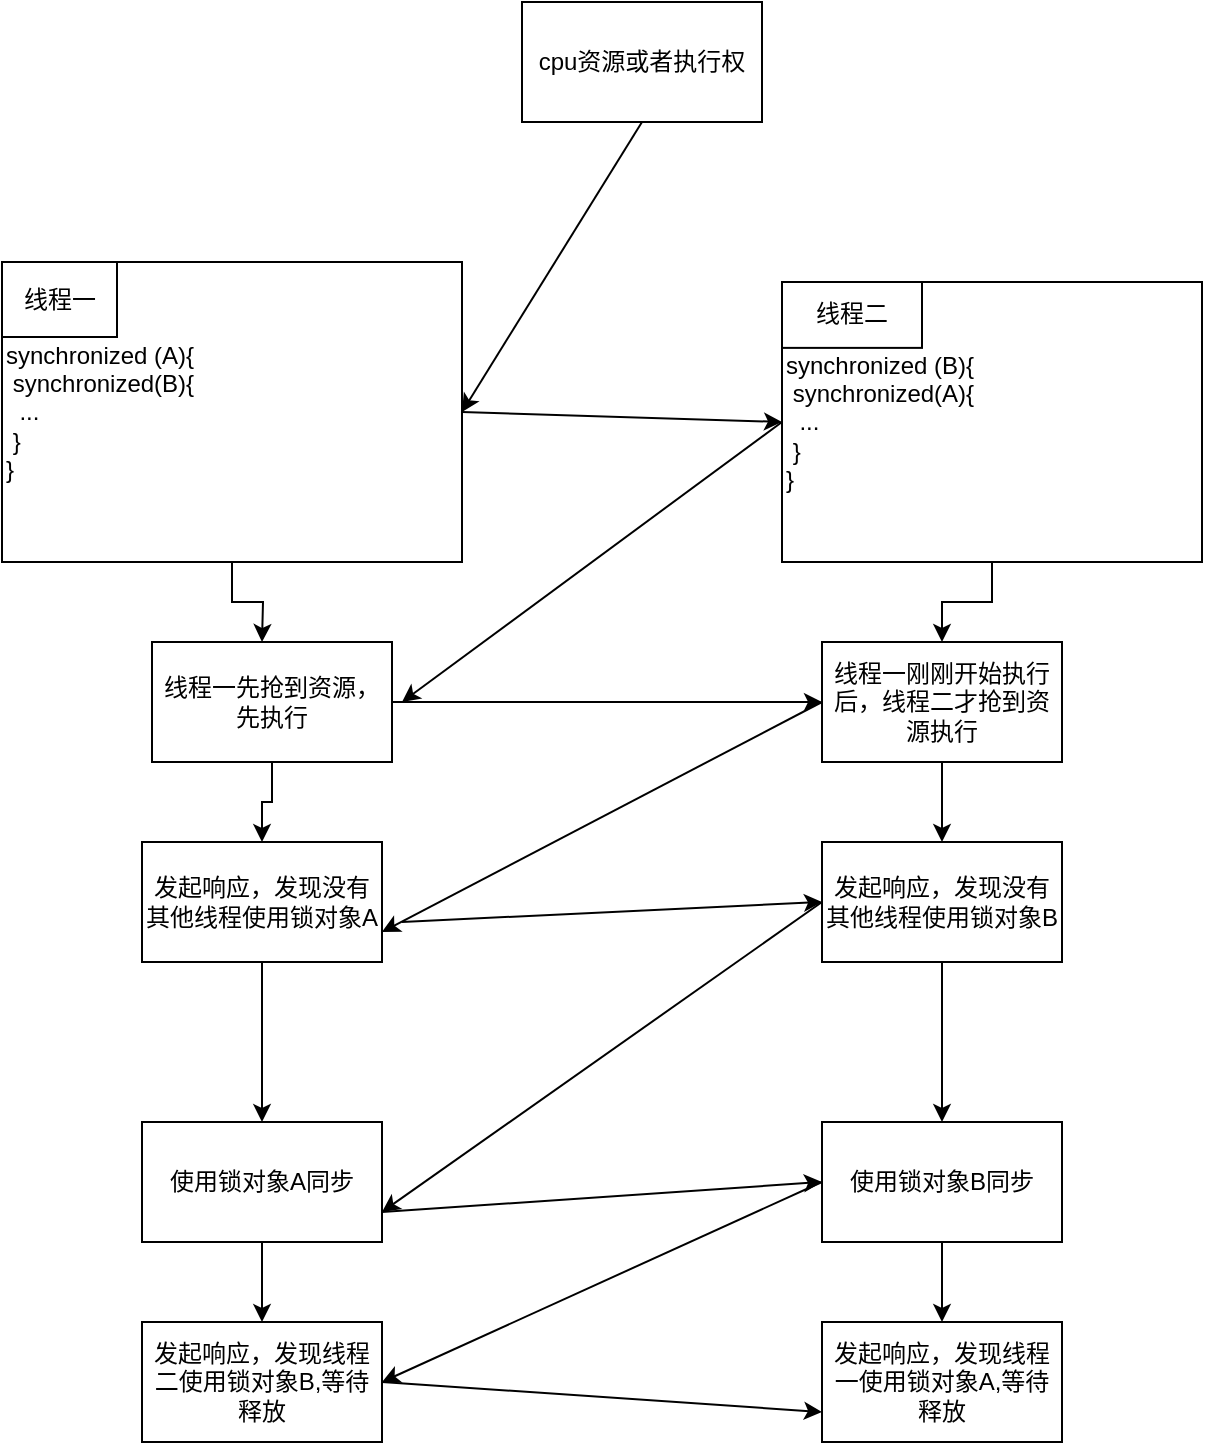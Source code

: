 <mxfile version="17.1.0" type="github">
  <diagram id="3su092B6f2OQ03xG6c9O" name="Page-1">
    <mxGraphModel dx="1211" dy="624" grid="1" gridSize="10" guides="1" tooltips="1" connect="1" arrows="1" fold="1" page="1" pageScale="1" pageWidth="827" pageHeight="1169" math="0" shadow="0">
      <root>
        <mxCell id="0" />
        <mxCell id="1" parent="0" />
        <mxCell id="n-XYg9eNNjNnusgToyhC-4" value="" style="group" parent="1" vertex="1" connectable="0">
          <mxGeometry x="80" y="170" width="230" height="150" as="geometry" />
        </mxCell>
        <mxCell id="n-XYg9eNNjNnusgToyhC-1" value="&lt;div&gt;&lt;span&gt;synchronized (A){&lt;/span&gt;&lt;br&gt;&lt;/div&gt;&lt;span style=&quot;white-space: pre&quot;&gt;&lt;div&gt;&lt;span&gt;	&lt;/span&gt;&lt;span style=&quot;white-space: normal&quot;&gt;synchronized(B){&lt;/span&gt;&lt;span&gt;	&lt;/span&gt;&lt;/div&gt;&lt;/span&gt;&lt;div&gt;&lt;span style=&quot;white-space: pre&quot;&gt;	&lt;span style=&quot;white-space: pre&quot;&gt;	&lt;/span&gt;.&lt;/span&gt;..&lt;span style=&quot;white-space: pre&quot;&gt;	&lt;/span&gt;&lt;/div&gt;&lt;div&gt;&lt;span&gt;&lt;span style=&quot;white-space: pre&quot;&gt;	&lt;/span&gt;}&lt;/span&gt;&lt;/div&gt;&lt;div&gt;&lt;span&gt;}&lt;/span&gt;&lt;/div&gt;" style="rounded=0;whiteSpace=wrap;html=1;align=left;" parent="n-XYg9eNNjNnusgToyhC-4" vertex="1">
          <mxGeometry width="230" height="150" as="geometry" />
        </mxCell>
        <mxCell id="n-XYg9eNNjNnusgToyhC-21" value="" style="group" parent="n-XYg9eNNjNnusgToyhC-4" vertex="1" connectable="0">
          <mxGeometry width="143.75" height="112.5" as="geometry" />
        </mxCell>
        <mxCell id="n-XYg9eNNjNnusgToyhC-2" value="&lt;div style=&quot;text-align: left&quot;&gt;线程一&lt;/div&gt;" style="rounded=0;whiteSpace=wrap;html=1;" parent="n-XYg9eNNjNnusgToyhC-21" vertex="1">
          <mxGeometry width="57.5" height="37.5" as="geometry" />
        </mxCell>
        <mxCell id="n-XYg9eNNjNnusgToyhC-6" value="" style="group;fillColor=none;" parent="1" vertex="1" connectable="0">
          <mxGeometry x="470" y="180" width="210" height="140" as="geometry" />
        </mxCell>
        <mxCell id="n-XYg9eNNjNnusgToyhC-3" value="&lt;div&gt;&lt;span&gt;synchronized (B){&lt;/span&gt;&lt;br&gt;&lt;/div&gt;&lt;span style=&quot;white-space: pre&quot;&gt;&lt;div&gt;&lt;span&gt;	&lt;/span&gt;&lt;span style=&quot;white-space: normal&quot;&gt;synchronized(A){&lt;/span&gt;&lt;span&gt;	&lt;/span&gt;&lt;/div&gt;&lt;/span&gt;&lt;div&gt;&lt;span style=&quot;white-space: pre&quot;&gt;	&lt;span style=&quot;white-space: pre&quot;&gt;	&lt;/span&gt;.&lt;/span&gt;..&lt;span style=&quot;white-space: pre&quot;&gt;	&lt;/span&gt;&lt;/div&gt;&lt;div&gt;&lt;span&gt;&lt;span style=&quot;white-space: pre&quot;&gt;	&lt;/span&gt;}&lt;/span&gt;&lt;/div&gt;&lt;div&gt;&lt;span&gt;}&lt;/span&gt;&lt;/div&gt;" style="rounded=0;whiteSpace=wrap;html=1;align=left;" parent="n-XYg9eNNjNnusgToyhC-6" vertex="1">
          <mxGeometry width="210" height="140.0" as="geometry" />
        </mxCell>
        <mxCell id="n-XYg9eNNjNnusgToyhC-5" value="线程二" style="rounded=0;whiteSpace=wrap;html=1;" parent="n-XYg9eNNjNnusgToyhC-6" vertex="1">
          <mxGeometry width="70" height="32.941" as="geometry" />
        </mxCell>
        <mxCell id="Ba_hDjaPhDjhGHtapbVK-2" value="" style="edgeStyle=orthogonalEdgeStyle;rounded=0;orthogonalLoop=1;jettySize=auto;html=1;" edge="1" parent="1" source="n-XYg9eNNjNnusgToyhC-1">
          <mxGeometry relative="1" as="geometry">
            <mxPoint x="210" y="360" as="targetPoint" />
          </mxGeometry>
        </mxCell>
        <mxCell id="Ba_hDjaPhDjhGHtapbVK-7" value="" style="edgeStyle=orthogonalEdgeStyle;rounded=0;orthogonalLoop=1;jettySize=auto;html=1;" edge="1" parent="1" source="Ba_hDjaPhDjhGHtapbVK-3" target="Ba_hDjaPhDjhGHtapbVK-6">
          <mxGeometry relative="1" as="geometry" />
        </mxCell>
        <mxCell id="Ba_hDjaPhDjhGHtapbVK-3" value="线程一先抢到资源，先执行" style="rounded=0;whiteSpace=wrap;html=1;" vertex="1" parent="1">
          <mxGeometry x="155" y="360" width="120" height="60" as="geometry" />
        </mxCell>
        <mxCell id="Ba_hDjaPhDjhGHtapbVK-17" value="" style="edgeStyle=orthogonalEdgeStyle;rounded=0;orthogonalLoop=1;jettySize=auto;html=1;" edge="1" parent="1" source="Ba_hDjaPhDjhGHtapbVK-4" target="Ba_hDjaPhDjhGHtapbVK-16">
          <mxGeometry relative="1" as="geometry" />
        </mxCell>
        <mxCell id="Ba_hDjaPhDjhGHtapbVK-4" value="线程一刚刚开始执行后，线程二才抢到资源执行" style="rounded=0;whiteSpace=wrap;html=1;" vertex="1" parent="1">
          <mxGeometry x="490" y="360" width="120" height="60" as="geometry" />
        </mxCell>
        <mxCell id="Ba_hDjaPhDjhGHtapbVK-5" value="" style="edgeStyle=orthogonalEdgeStyle;rounded=0;orthogonalLoop=1;jettySize=auto;html=1;" edge="1" parent="1" source="n-XYg9eNNjNnusgToyhC-3" target="Ba_hDjaPhDjhGHtapbVK-4">
          <mxGeometry relative="1" as="geometry" />
        </mxCell>
        <mxCell id="Ba_hDjaPhDjhGHtapbVK-9" value="" style="edgeStyle=orthogonalEdgeStyle;rounded=0;orthogonalLoop=1;jettySize=auto;html=1;" edge="1" parent="1" source="Ba_hDjaPhDjhGHtapbVK-6" target="Ba_hDjaPhDjhGHtapbVK-8">
          <mxGeometry relative="1" as="geometry" />
        </mxCell>
        <mxCell id="Ba_hDjaPhDjhGHtapbVK-6" value="&lt;span&gt;发起响应，发现没有其他线程使用锁对象A&lt;/span&gt;" style="whiteSpace=wrap;html=1;rounded=0;" vertex="1" parent="1">
          <mxGeometry x="150" y="460" width="120" height="60" as="geometry" />
        </mxCell>
        <mxCell id="Ba_hDjaPhDjhGHtapbVK-21" value="" style="edgeStyle=orthogonalEdgeStyle;rounded=0;orthogonalLoop=1;jettySize=auto;html=1;" edge="1" parent="1" source="Ba_hDjaPhDjhGHtapbVK-8" target="Ba_hDjaPhDjhGHtapbVK-20">
          <mxGeometry relative="1" as="geometry" />
        </mxCell>
        <mxCell id="Ba_hDjaPhDjhGHtapbVK-8" value="使用锁对象A同步" style="whiteSpace=wrap;html=1;rounded=0;" vertex="1" parent="1">
          <mxGeometry x="150" y="600" width="120" height="60" as="geometry" />
        </mxCell>
        <mxCell id="Ba_hDjaPhDjhGHtapbVK-10" value="cpu资源或者执行权" style="rounded=0;whiteSpace=wrap;html=1;" vertex="1" parent="1">
          <mxGeometry x="340" y="40" width="120" height="60" as="geometry" />
        </mxCell>
        <mxCell id="Ba_hDjaPhDjhGHtapbVK-12" value="" style="endArrow=classic;html=1;rounded=0;exitX=0.5;exitY=1;exitDx=0;exitDy=0;entryX=1;entryY=0.5;entryDx=0;entryDy=0;" edge="1" parent="1" source="Ba_hDjaPhDjhGHtapbVK-10" target="n-XYg9eNNjNnusgToyhC-1">
          <mxGeometry width="50" height="50" relative="1" as="geometry">
            <mxPoint x="390" y="360" as="sourcePoint" />
            <mxPoint x="390" y="360" as="targetPoint" />
          </mxGeometry>
        </mxCell>
        <mxCell id="Ba_hDjaPhDjhGHtapbVK-14" value="" style="endArrow=classic;html=1;rounded=0;exitX=1;exitY=0.5;exitDx=0;exitDy=0;entryX=0;entryY=0.5;entryDx=0;entryDy=0;" edge="1" parent="1" source="Ba_hDjaPhDjhGHtapbVK-3" target="Ba_hDjaPhDjhGHtapbVK-4">
          <mxGeometry width="50" height="50" relative="1" as="geometry">
            <mxPoint x="450" y="100" as="sourcePoint" />
            <mxPoint x="285" y="400" as="targetPoint" />
          </mxGeometry>
        </mxCell>
        <mxCell id="Ba_hDjaPhDjhGHtapbVK-15" value="" style="endArrow=classic;html=1;rounded=0;exitX=0;exitY=0.5;exitDx=0;exitDy=0;entryX=1;entryY=0.75;entryDx=0;entryDy=0;" edge="1" parent="1" source="Ba_hDjaPhDjhGHtapbVK-4" target="Ba_hDjaPhDjhGHtapbVK-6">
          <mxGeometry width="50" height="50" relative="1" as="geometry">
            <mxPoint x="285" y="400" as="sourcePoint" />
            <mxPoint x="500" y="400" as="targetPoint" />
          </mxGeometry>
        </mxCell>
        <mxCell id="Ba_hDjaPhDjhGHtapbVK-19" value="" style="edgeStyle=orthogonalEdgeStyle;rounded=0;orthogonalLoop=1;jettySize=auto;html=1;" edge="1" parent="1" source="Ba_hDjaPhDjhGHtapbVK-16" target="Ba_hDjaPhDjhGHtapbVK-18">
          <mxGeometry relative="1" as="geometry" />
        </mxCell>
        <mxCell id="Ba_hDjaPhDjhGHtapbVK-16" value="发起响应，发现没有其他线程使用锁对象B" style="whiteSpace=wrap;html=1;rounded=0;" vertex="1" parent="1">
          <mxGeometry x="490" y="460" width="120" height="60" as="geometry" />
        </mxCell>
        <mxCell id="Ba_hDjaPhDjhGHtapbVK-23" value="" style="edgeStyle=orthogonalEdgeStyle;rounded=0;orthogonalLoop=1;jettySize=auto;html=1;" edge="1" parent="1" source="Ba_hDjaPhDjhGHtapbVK-18" target="Ba_hDjaPhDjhGHtapbVK-22">
          <mxGeometry relative="1" as="geometry" />
        </mxCell>
        <mxCell id="Ba_hDjaPhDjhGHtapbVK-18" value="使用锁对象B同步" style="whiteSpace=wrap;html=1;rounded=0;" vertex="1" parent="1">
          <mxGeometry x="490" y="600" width="120" height="60" as="geometry" />
        </mxCell>
        <mxCell id="Ba_hDjaPhDjhGHtapbVK-20" value="发起响应，发现线程二使用锁对象B,等待释放" style="whiteSpace=wrap;html=1;rounded=0;" vertex="1" parent="1">
          <mxGeometry x="150" y="700" width="120" height="60" as="geometry" />
        </mxCell>
        <mxCell id="Ba_hDjaPhDjhGHtapbVK-22" value="发起响应，发现线程一使用锁对象A,等待释放" style="whiteSpace=wrap;html=1;rounded=0;" vertex="1" parent="1">
          <mxGeometry x="490" y="700" width="120" height="60" as="geometry" />
        </mxCell>
        <mxCell id="Ba_hDjaPhDjhGHtapbVK-24" value="" style="endArrow=classic;html=1;rounded=0;entryX=0;entryY=0.5;entryDx=0;entryDy=0;" edge="1" parent="1" target="Ba_hDjaPhDjhGHtapbVK-16">
          <mxGeometry width="50" height="50" relative="1" as="geometry">
            <mxPoint x="280" y="500" as="sourcePoint" />
            <mxPoint x="280" y="515" as="targetPoint" />
          </mxGeometry>
        </mxCell>
        <mxCell id="Ba_hDjaPhDjhGHtapbVK-25" value="" style="endArrow=classic;html=1;rounded=0;entryX=1;entryY=0.75;entryDx=0;entryDy=0;exitX=0;exitY=0.5;exitDx=0;exitDy=0;" edge="1" parent="1" source="Ba_hDjaPhDjhGHtapbVK-16" target="Ba_hDjaPhDjhGHtapbVK-8">
          <mxGeometry width="50" height="50" relative="1" as="geometry">
            <mxPoint x="290" y="510" as="sourcePoint" />
            <mxPoint x="500" y="500" as="targetPoint" />
          </mxGeometry>
        </mxCell>
        <mxCell id="Ba_hDjaPhDjhGHtapbVK-26" value="" style="endArrow=classic;html=1;rounded=0;entryX=0;entryY=0.5;entryDx=0;entryDy=0;exitX=1;exitY=0.75;exitDx=0;exitDy=0;" edge="1" parent="1" source="Ba_hDjaPhDjhGHtapbVK-8" target="Ba_hDjaPhDjhGHtapbVK-18">
          <mxGeometry width="50" height="50" relative="1" as="geometry">
            <mxPoint x="280" y="640" as="sourcePoint" />
            <mxPoint x="280" y="655.0" as="targetPoint" />
          </mxGeometry>
        </mxCell>
        <mxCell id="Ba_hDjaPhDjhGHtapbVK-27" value="" style="endArrow=classic;html=1;rounded=0;entryX=1;entryY=0.5;entryDx=0;entryDy=0;" edge="1" parent="1" target="Ba_hDjaPhDjhGHtapbVK-20">
          <mxGeometry width="50" height="50" relative="1" as="geometry">
            <mxPoint x="490" y="630" as="sourcePoint" />
            <mxPoint x="500" y="640.0" as="targetPoint" />
          </mxGeometry>
        </mxCell>
        <mxCell id="Ba_hDjaPhDjhGHtapbVK-28" value="" style="endArrow=classic;html=1;rounded=0;entryX=0;entryY=0.75;entryDx=0;entryDy=0;exitX=1;exitY=0.5;exitDx=0;exitDy=0;" edge="1" parent="1" source="Ba_hDjaPhDjhGHtapbVK-20" target="Ba_hDjaPhDjhGHtapbVK-22">
          <mxGeometry width="50" height="50" relative="1" as="geometry">
            <mxPoint x="500" y="640.0" as="sourcePoint" />
            <mxPoint x="280" y="740.0" as="targetPoint" />
          </mxGeometry>
        </mxCell>
        <mxCell id="Ba_hDjaPhDjhGHtapbVK-29" value="" style="endArrow=classic;html=1;rounded=0;entryX=0;entryY=0.5;entryDx=0;entryDy=0;exitX=1;exitY=0.5;exitDx=0;exitDy=0;" edge="1" parent="1" source="n-XYg9eNNjNnusgToyhC-1" target="n-XYg9eNNjNnusgToyhC-3">
          <mxGeometry width="50" height="50" relative="1" as="geometry">
            <mxPoint x="310" y="270" as="sourcePoint" />
            <mxPoint x="360" y="250" as="targetPoint" />
          </mxGeometry>
        </mxCell>
        <mxCell id="Ba_hDjaPhDjhGHtapbVK-30" value="" style="endArrow=classic;html=1;rounded=0;" edge="1" parent="1">
          <mxGeometry width="50" height="50" relative="1" as="geometry">
            <mxPoint x="470" y="250" as="sourcePoint" />
            <mxPoint x="280" y="390" as="targetPoint" />
          </mxGeometry>
        </mxCell>
      </root>
    </mxGraphModel>
  </diagram>
</mxfile>
